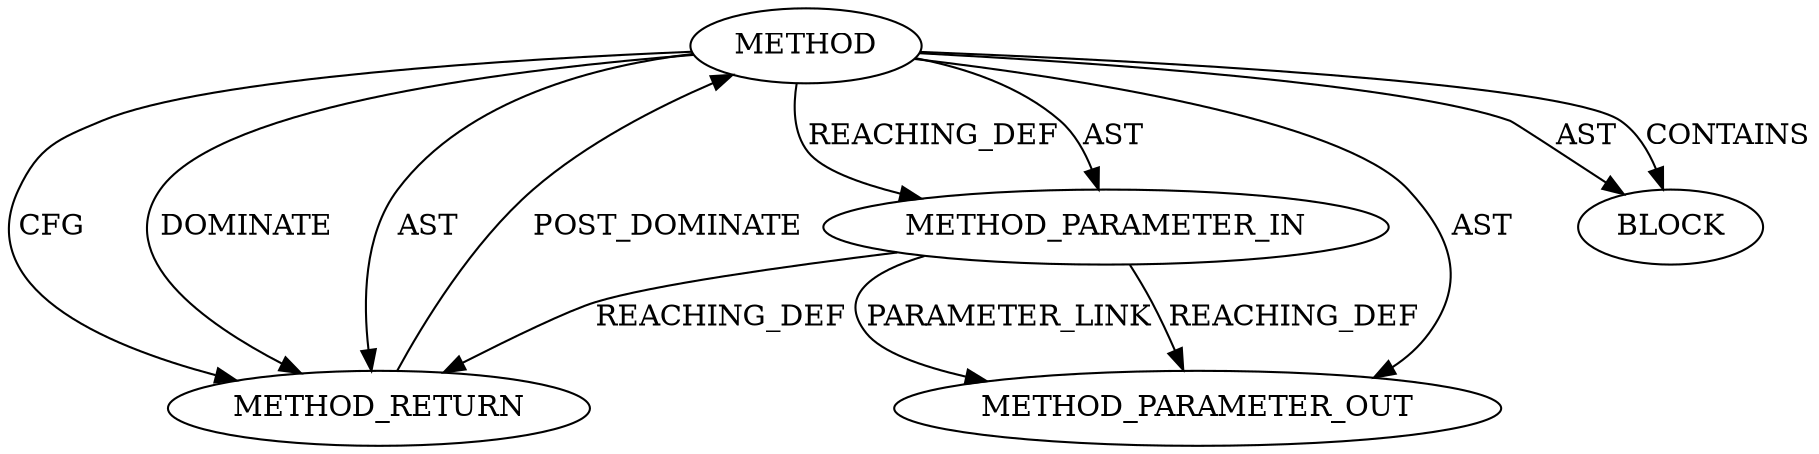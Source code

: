 digraph {
  26022 [label=METHOD AST_PARENT_TYPE="NAMESPACE_BLOCK" AST_PARENT_FULL_NAME="<global>" ORDER=0 CODE="<empty>" FULL_NAME="ssl2_clear" IS_EXTERNAL=true FILENAME="<empty>" SIGNATURE="" NAME="ssl2_clear"]
  26025 [label=METHOD_RETURN ORDER=2 CODE="RET" TYPE_FULL_NAME="ANY" EVALUATION_STRATEGY="BY_VALUE"]
  26024 [label=BLOCK ORDER=1 ARGUMENT_INDEX=1 CODE="<empty>" TYPE_FULL_NAME="ANY"]
  26023 [label=METHOD_PARAMETER_IN ORDER=1 CODE="p1" IS_VARIADIC=false TYPE_FULL_NAME="ANY" EVALUATION_STRATEGY="BY_VALUE" INDEX=1 NAME="p1"]
  27417 [label=METHOD_PARAMETER_OUT ORDER=1 CODE="p1" IS_VARIADIC=false TYPE_FULL_NAME="ANY" EVALUATION_STRATEGY="BY_VALUE" INDEX=1 NAME="p1"]
  26022 -> 26023 [label=REACHING_DEF VARIABLE=""]
  26022 -> 26024 [label=AST ]
  26023 -> 27417 [label=PARAMETER_LINK ]
  26022 -> 26023 [label=AST ]
  26023 -> 26025 [label=REACHING_DEF VARIABLE="p1"]
  26025 -> 26022 [label=POST_DOMINATE ]
  26022 -> 26024 [label=CONTAINS ]
  26022 -> 26025 [label=CFG ]
  26022 -> 26025 [label=DOMINATE ]
  26022 -> 27417 [label=AST ]
  26022 -> 26025 [label=AST ]
  26023 -> 27417 [label=REACHING_DEF VARIABLE="p1"]
}
